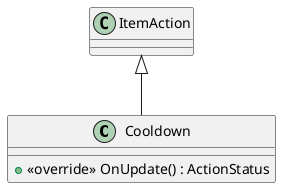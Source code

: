 @startuml
class Cooldown {
    + <<override>> OnUpdate() : ActionStatus
}
ItemAction <|-- Cooldown
@enduml
